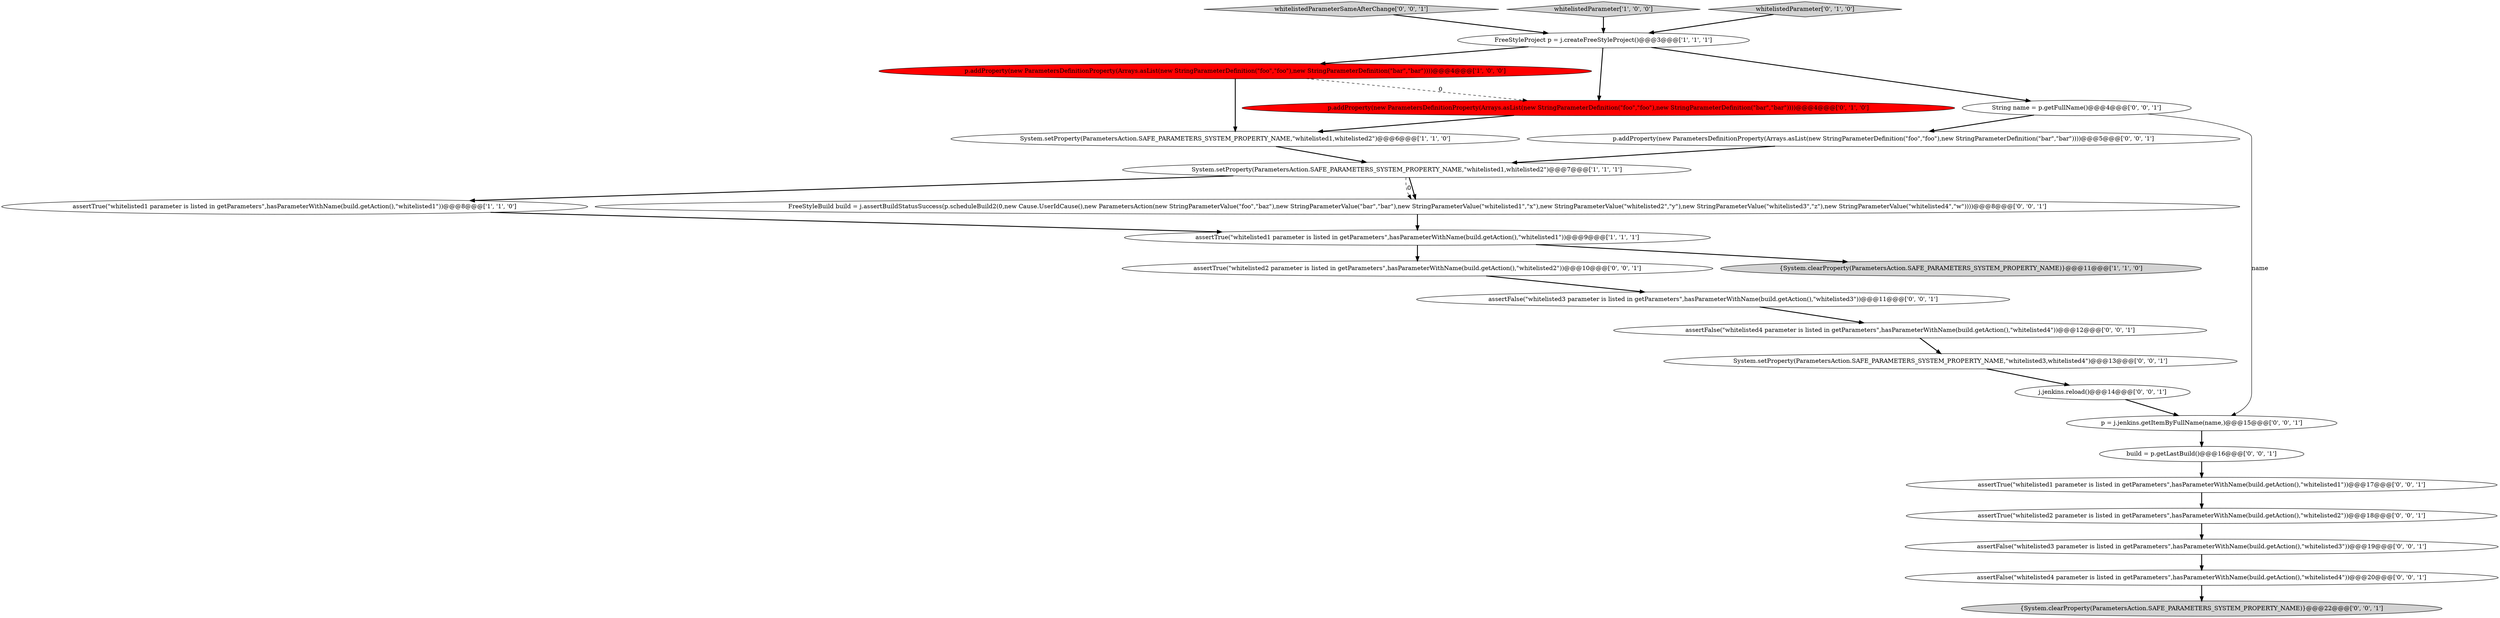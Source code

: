 digraph {
20 [style = filled, label = "assertFalse(\"whitelisted3 parameter is listed in getParameters\",hasParameterWithName(build.getAction(),\"whitelisted3\"))@@@19@@@['0', '0', '1']", fillcolor = white, shape = ellipse image = "AAA0AAABBB3BBB"];
22 [style = filled, label = "whitelistedParameterSameAfterChange['0', '0', '1']", fillcolor = lightgray, shape = diamond image = "AAA0AAABBB3BBB"];
7 [style = filled, label = "{System.clearProperty(ParametersAction.SAFE_PARAMETERS_SYSTEM_PROPERTY_NAME)}@@@11@@@['1', '1', '0']", fillcolor = lightgray, shape = ellipse image = "AAA0AAABBB1BBB"];
5 [style = filled, label = "System.setProperty(ParametersAction.SAFE_PARAMETERS_SYSTEM_PROPERTY_NAME,\"whitelisted1,whitelisted2\")@@@6@@@['1', '1', '0']", fillcolor = white, shape = ellipse image = "AAA0AAABBB1BBB"];
2 [style = filled, label = "p.addProperty(new ParametersDefinitionProperty(Arrays.asList(new StringParameterDefinition(\"foo\",\"foo\"),new StringParameterDefinition(\"bar\",\"bar\"))))@@@4@@@['1', '0', '0']", fillcolor = red, shape = ellipse image = "AAA1AAABBB1BBB"];
24 [style = filled, label = "assertTrue(\"whitelisted1 parameter is listed in getParameters\",hasParameterWithName(build.getAction(),\"whitelisted1\"))@@@17@@@['0', '0', '1']", fillcolor = white, shape = ellipse image = "AAA0AAABBB3BBB"];
0 [style = filled, label = "whitelistedParameter['1', '0', '0']", fillcolor = lightgray, shape = diamond image = "AAA0AAABBB1BBB"];
11 [style = filled, label = "p = j.jenkins.getItemByFullName(name,)@@@15@@@['0', '0', '1']", fillcolor = white, shape = ellipse image = "AAA0AAABBB3BBB"];
12 [style = filled, label = "assertFalse(\"whitelisted3 parameter is listed in getParameters\",hasParameterWithName(build.getAction(),\"whitelisted3\"))@@@11@@@['0', '0', '1']", fillcolor = white, shape = ellipse image = "AAA0AAABBB3BBB"];
4 [style = filled, label = "assertTrue(\"whitelisted1 parameter is listed in getParameters\",hasParameterWithName(build.getAction(),\"whitelisted1\"))@@@9@@@['1', '1', '1']", fillcolor = white, shape = ellipse image = "AAA0AAABBB1BBB"];
15 [style = filled, label = "assertTrue(\"whitelisted2 parameter is listed in getParameters\",hasParameterWithName(build.getAction(),\"whitelisted2\"))@@@10@@@['0', '0', '1']", fillcolor = white, shape = ellipse image = "AAA0AAABBB3BBB"];
17 [style = filled, label = "build = p.getLastBuild()@@@16@@@['0', '0', '1']", fillcolor = white, shape = ellipse image = "AAA0AAABBB3BBB"];
19 [style = filled, label = "System.setProperty(ParametersAction.SAFE_PARAMETERS_SYSTEM_PROPERTY_NAME,\"whitelisted3,whitelisted4\")@@@13@@@['0', '0', '1']", fillcolor = white, shape = ellipse image = "AAA0AAABBB3BBB"];
23 [style = filled, label = "p.addProperty(new ParametersDefinitionProperty(Arrays.asList(new StringParameterDefinition(\"foo\",\"foo\"),new StringParameterDefinition(\"bar\",\"bar\"))))@@@5@@@['0', '0', '1']", fillcolor = white, shape = ellipse image = "AAA0AAABBB3BBB"];
10 [style = filled, label = "j.jenkins.reload()@@@14@@@['0', '0', '1']", fillcolor = white, shape = ellipse image = "AAA0AAABBB3BBB"];
9 [style = filled, label = "whitelistedParameter['0', '1', '0']", fillcolor = lightgray, shape = diamond image = "AAA0AAABBB2BBB"];
14 [style = filled, label = "{System.clearProperty(ParametersAction.SAFE_PARAMETERS_SYSTEM_PROPERTY_NAME)}@@@22@@@['0', '0', '1']", fillcolor = lightgray, shape = ellipse image = "AAA0AAABBB3BBB"];
21 [style = filled, label = "String name = p.getFullName()@@@4@@@['0', '0', '1']", fillcolor = white, shape = ellipse image = "AAA0AAABBB3BBB"];
3 [style = filled, label = "assertTrue(\"whitelisted1 parameter is listed in getParameters\",hasParameterWithName(build.getAction(),\"whitelisted1\"))@@@8@@@['1', '1', '0']", fillcolor = white, shape = ellipse image = "AAA0AAABBB1BBB"];
13 [style = filled, label = "FreeStyleBuild build = j.assertBuildStatusSuccess(p.scheduleBuild2(0,new Cause.UserIdCause(),new ParametersAction(new StringParameterValue(\"foo\",\"baz\"),new StringParameterValue(\"bar\",\"bar\"),new StringParameterValue(\"whitelisted1\",\"x\"),new StringParameterValue(\"whitelisted2\",\"y\"),new StringParameterValue(\"whitelisted3\",\"z\"),new StringParameterValue(\"whitelisted4\",\"w\"))))@@@8@@@['0', '0', '1']", fillcolor = white, shape = ellipse image = "AAA0AAABBB3BBB"];
6 [style = filled, label = "System.setProperty(ParametersAction.SAFE_PARAMETERS_SYSTEM_PROPERTY_NAME,\"whitelisted1,whitelisted2\")@@@7@@@['1', '1', '1']", fillcolor = white, shape = ellipse image = "AAA0AAABBB1BBB"];
25 [style = filled, label = "assertFalse(\"whitelisted4 parameter is listed in getParameters\",hasParameterWithName(build.getAction(),\"whitelisted4\"))@@@12@@@['0', '0', '1']", fillcolor = white, shape = ellipse image = "AAA0AAABBB3BBB"];
1 [style = filled, label = "FreeStyleProject p = j.createFreeStyleProject()@@@3@@@['1', '1', '1']", fillcolor = white, shape = ellipse image = "AAA0AAABBB1BBB"];
8 [style = filled, label = "p.addProperty(new ParametersDefinitionProperty(Arrays.asList(new StringParameterDefinition(\"foo\",\"foo\"),new StringParameterDefinition(\"bar\",\"bar\"))))@@@4@@@['0', '1', '0']", fillcolor = red, shape = ellipse image = "AAA1AAABBB2BBB"];
18 [style = filled, label = "assertTrue(\"whitelisted2 parameter is listed in getParameters\",hasParameterWithName(build.getAction(),\"whitelisted2\"))@@@18@@@['0', '0', '1']", fillcolor = white, shape = ellipse image = "AAA0AAABBB3BBB"];
16 [style = filled, label = "assertFalse(\"whitelisted4 parameter is listed in getParameters\",hasParameterWithName(build.getAction(),\"whitelisted4\"))@@@20@@@['0', '0', '1']", fillcolor = white, shape = ellipse image = "AAA0AAABBB3BBB"];
6->3 [style = bold, label=""];
21->11 [style = solid, label="name"];
1->8 [style = bold, label=""];
4->15 [style = bold, label=""];
19->10 [style = bold, label=""];
24->18 [style = bold, label=""];
3->4 [style = bold, label=""];
2->8 [style = dashed, label="0"];
4->7 [style = bold, label=""];
18->20 [style = bold, label=""];
17->24 [style = bold, label=""];
20->16 [style = bold, label=""];
5->6 [style = bold, label=""];
8->5 [style = bold, label=""];
6->13 [style = dashed, label="0"];
1->21 [style = bold, label=""];
0->1 [style = bold, label=""];
12->25 [style = bold, label=""];
6->13 [style = bold, label=""];
23->6 [style = bold, label=""];
25->19 [style = bold, label=""];
11->17 [style = bold, label=""];
16->14 [style = bold, label=""];
1->2 [style = bold, label=""];
15->12 [style = bold, label=""];
22->1 [style = bold, label=""];
9->1 [style = bold, label=""];
21->23 [style = bold, label=""];
13->4 [style = bold, label=""];
2->5 [style = bold, label=""];
10->11 [style = bold, label=""];
}
